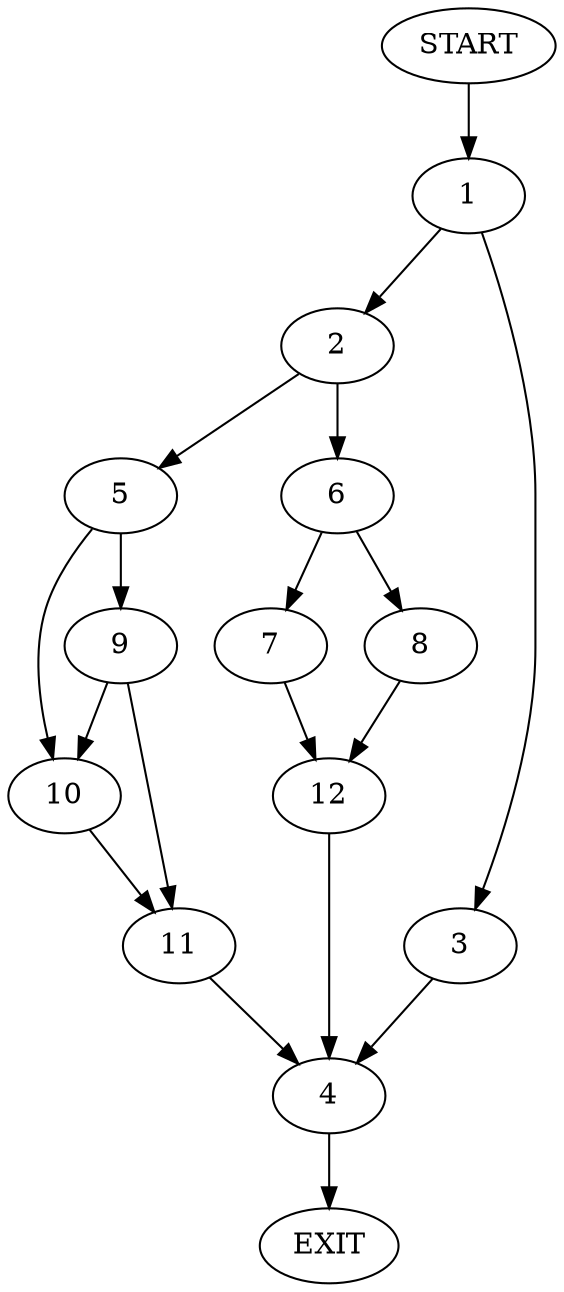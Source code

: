 digraph {
0 [label="START"]
13 [label="EXIT"]
0 -> 1
1 -> 2
1 -> 3
3 -> 4
2 -> 5
2 -> 6
4 -> 13
6 -> 7
6 -> 8
5 -> 9
5 -> 10
9 -> 10
9 -> 11
10 -> 11
11 -> 4
8 -> 12
7 -> 12
12 -> 4
}
